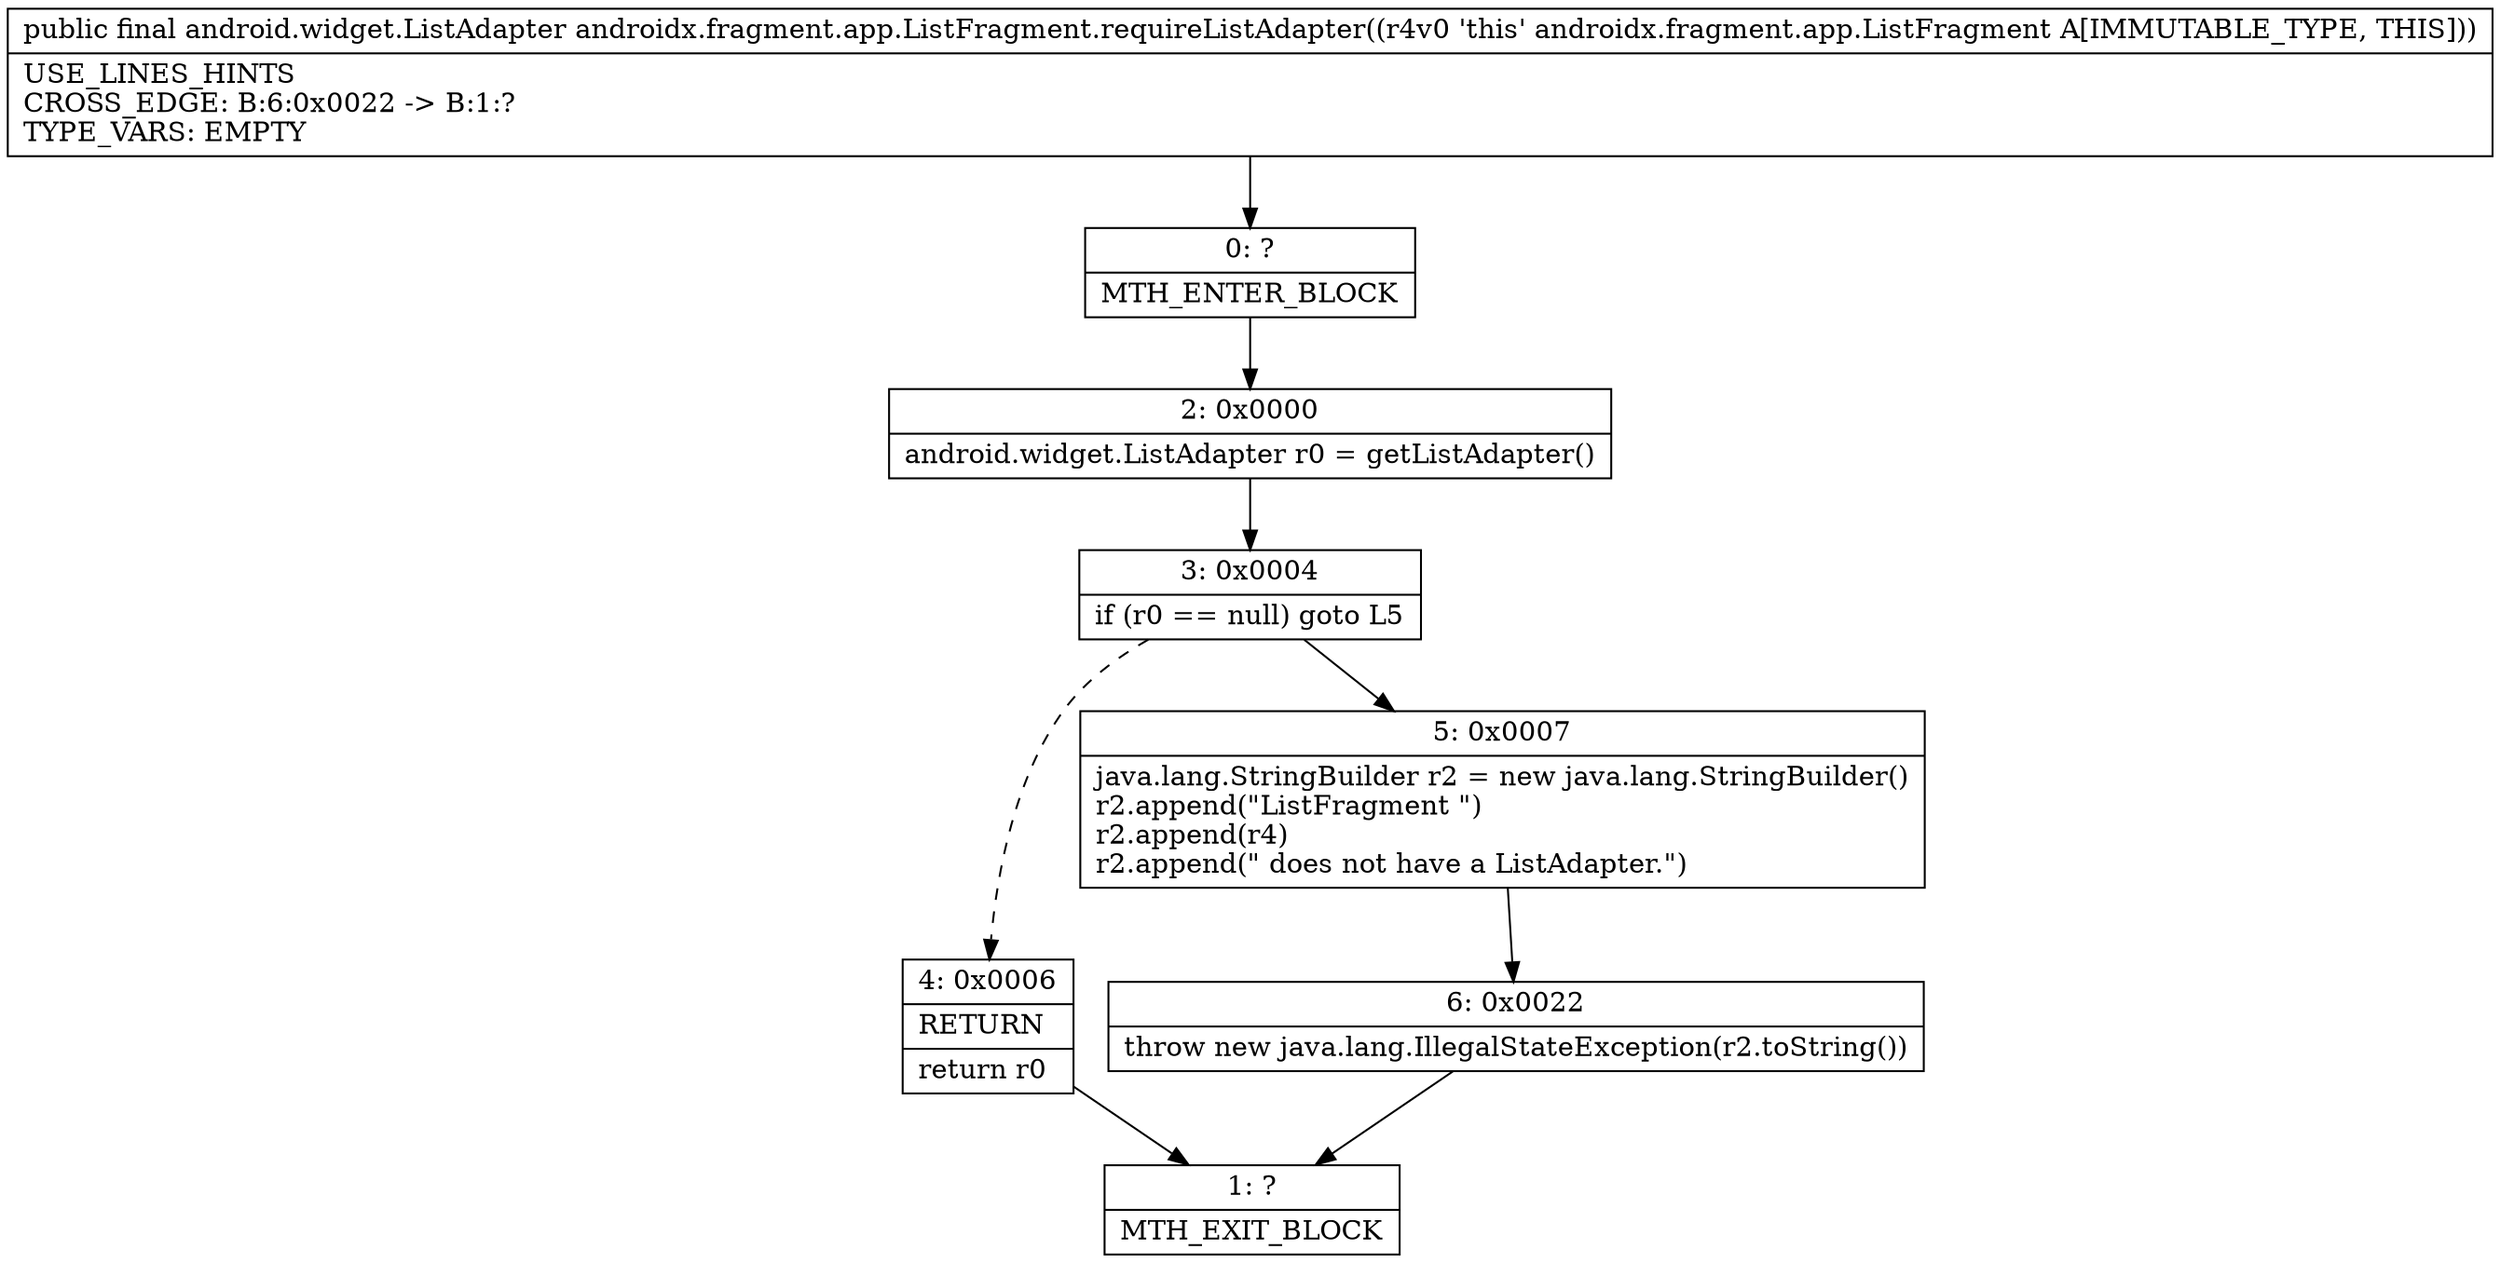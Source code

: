 digraph "CFG forandroidx.fragment.app.ListFragment.requireListAdapter()Landroid\/widget\/ListAdapter;" {
Node_0 [shape=record,label="{0\:\ ?|MTH_ENTER_BLOCK\l}"];
Node_2 [shape=record,label="{2\:\ 0x0000|android.widget.ListAdapter r0 = getListAdapter()\l}"];
Node_3 [shape=record,label="{3\:\ 0x0004|if (r0 == null) goto L5\l}"];
Node_4 [shape=record,label="{4\:\ 0x0006|RETURN\l|return r0\l}"];
Node_1 [shape=record,label="{1\:\ ?|MTH_EXIT_BLOCK\l}"];
Node_5 [shape=record,label="{5\:\ 0x0007|java.lang.StringBuilder r2 = new java.lang.StringBuilder()\lr2.append(\"ListFragment \")\lr2.append(r4)\lr2.append(\" does not have a ListAdapter.\")\l}"];
Node_6 [shape=record,label="{6\:\ 0x0022|throw new java.lang.IllegalStateException(r2.toString())\l}"];
MethodNode[shape=record,label="{public final android.widget.ListAdapter androidx.fragment.app.ListFragment.requireListAdapter((r4v0 'this' androidx.fragment.app.ListFragment A[IMMUTABLE_TYPE, THIS]))  | USE_LINES_HINTS\lCROSS_EDGE: B:6:0x0022 \-\> B:1:?\lTYPE_VARS: EMPTY\l}"];
MethodNode -> Node_0;Node_0 -> Node_2;
Node_2 -> Node_3;
Node_3 -> Node_4[style=dashed];
Node_3 -> Node_5;
Node_4 -> Node_1;
Node_5 -> Node_6;
Node_6 -> Node_1;
}

